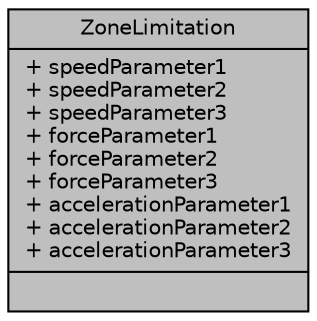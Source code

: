 digraph "ZoneLimitation"
{
  edge [fontname="Helvetica",fontsize="10",labelfontname="Helvetica",labelfontsize="10"];
  node [fontname="Helvetica",fontsize="10",shape=record];
  Node1 [label="{ZoneLimitation\n|+ speedParameter1\l+ speedParameter2\l+ speedParameter3\l+ forceParameter1\l+ forceParameter2\l+ forceParameter3\l+ accelerationParameter1\l+ accelerationParameter2\l+ accelerationParameter3\l|}",height=0.2,width=0.4,color="black", fillcolor="grey75", style="filled", fontcolor="black"];
}
